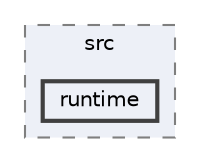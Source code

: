 digraph "runtime"
{
 // LATEX_PDF_SIZE
  bgcolor="transparent";
  edge [fontname=Helvetica,fontsize=10,labelfontname=Helvetica,labelfontsize=10];
  node [fontname=Helvetica,fontsize=10,shape=box,height=0.2,width=0.4];
  compound=true
  subgraph clusterdir_bdfbffd3db15e8b3b2ab013a8256ccab {
    graph [ bgcolor="#edf0f7", pencolor="grey50", label="src", fontname=Helvetica,fontsize=10 style="filled,dashed", URL="dir_bdfbffd3db15e8b3b2ab013a8256ccab.html",tooltip=""]
  dir_4a1ad5ec02729d69e785756e86e60adc [label="runtime", fillcolor="#edf0f7", color="grey25", style="filled,bold", URL="dir_4a1ad5ec02729d69e785756e86e60adc.html",tooltip=""];
  }
}

